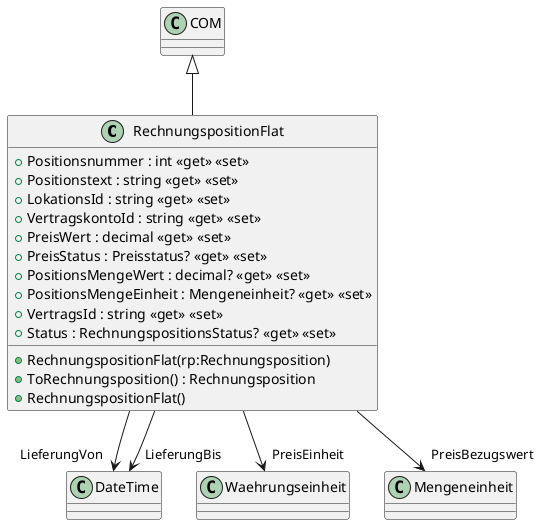 @startuml
class RechnungspositionFlat {
    + Positionsnummer : int <<get>> <<set>>
    + Positionstext : string <<get>> <<set>>
    + LokationsId : string <<get>> <<set>>
    + VertragskontoId : string <<get>> <<set>>
    + PreisWert : decimal <<get>> <<set>>
    + PreisStatus : Preisstatus? <<get>> <<set>>
    + PositionsMengeWert : decimal? <<get>> <<set>>
    + PositionsMengeEinheit : Mengeneinheit? <<get>> <<set>>
    + VertragsId : string <<get>> <<set>>
    + Status : RechnungspositionsStatus? <<get>> <<set>>
    + RechnungspositionFlat(rp:Rechnungsposition)
    + ToRechnungsposition() : Rechnungsposition
    + RechnungspositionFlat()
}
COM <|-- RechnungspositionFlat
RechnungspositionFlat --> "LieferungVon" DateTime
RechnungspositionFlat --> "LieferungBis" DateTime
RechnungspositionFlat --> "PreisEinheit" Waehrungseinheit
RechnungspositionFlat --> "PreisBezugswert" Mengeneinheit
@enduml
